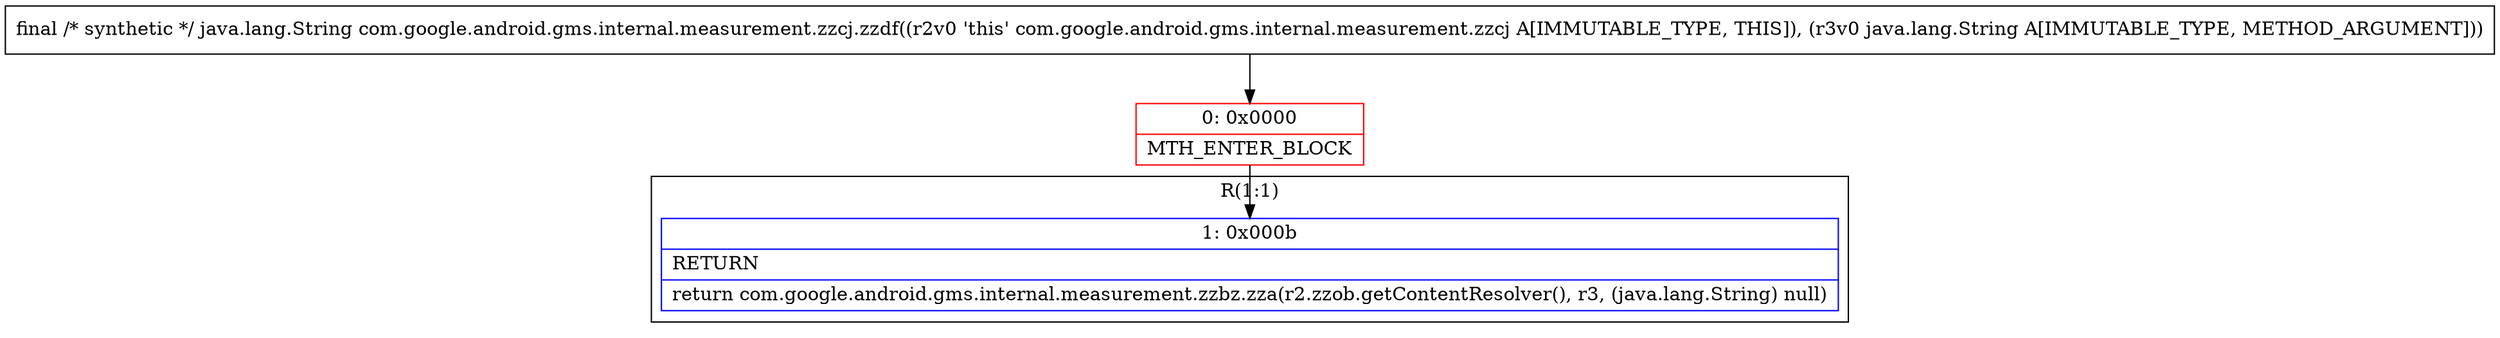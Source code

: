 digraph "CFG forcom.google.android.gms.internal.measurement.zzcj.zzdf(Ljava\/lang\/String;)Ljava\/lang\/String;" {
subgraph cluster_Region_589645971 {
label = "R(1:1)";
node [shape=record,color=blue];
Node_1 [shape=record,label="{1\:\ 0x000b|RETURN\l|return com.google.android.gms.internal.measurement.zzbz.zza(r2.zzob.getContentResolver(), r3, (java.lang.String) null)\l}"];
}
Node_0 [shape=record,color=red,label="{0\:\ 0x0000|MTH_ENTER_BLOCK\l}"];
MethodNode[shape=record,label="{final \/* synthetic *\/ java.lang.String com.google.android.gms.internal.measurement.zzcj.zzdf((r2v0 'this' com.google.android.gms.internal.measurement.zzcj A[IMMUTABLE_TYPE, THIS]), (r3v0 java.lang.String A[IMMUTABLE_TYPE, METHOD_ARGUMENT])) }"];
MethodNode -> Node_0;
Node_0 -> Node_1;
}

